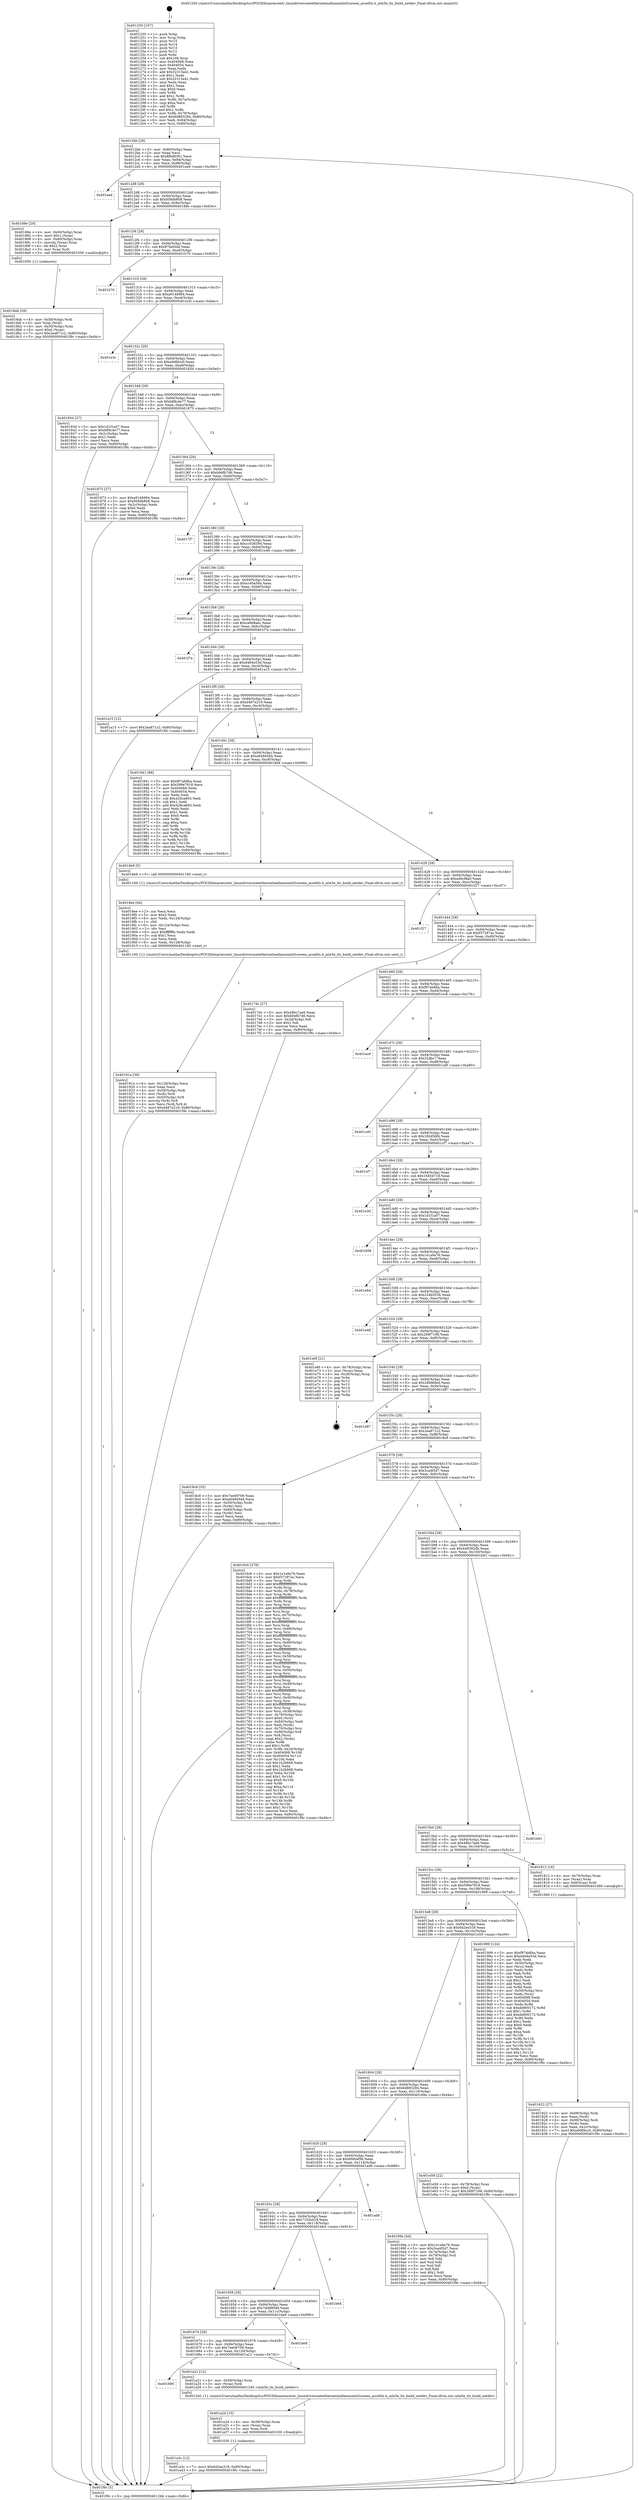 digraph "0x401250" {
  label = "0x401250 (/mnt/c/Users/mathe/Desktop/tcc/POCII/binaries/extr_linuxdriversnetethernetmellanoxmlx5coreen_acceltls.h_mlx5e_tls_build_netdev_Final-ollvm.out::main(0))"
  labelloc = "t"
  node[shape=record]

  Entry [label="",width=0.3,height=0.3,shape=circle,fillcolor=black,style=filled]
  "0x4012bb" [label="{
     0x4012bb [29]\l
     | [instrs]\l
     &nbsp;&nbsp;0x4012bb \<+3\>: mov -0x80(%rbp),%eax\l
     &nbsp;&nbsp;0x4012be \<+2\>: mov %eax,%ecx\l
     &nbsp;&nbsp;0x4012c0 \<+6\>: sub $0x8fbd8361,%ecx\l
     &nbsp;&nbsp;0x4012c6 \<+6\>: mov %eax,-0x94(%rbp)\l
     &nbsp;&nbsp;0x4012cc \<+6\>: mov %ecx,-0x98(%rbp)\l
     &nbsp;&nbsp;0x4012d2 \<+6\>: je 0000000000401eed \<main+0xc9d\>\l
  }"]
  "0x401eed" [label="{
     0x401eed\l
  }", style=dashed]
  "0x4012d8" [label="{
     0x4012d8 [28]\l
     | [instrs]\l
     &nbsp;&nbsp;0x4012d8 \<+5\>: jmp 00000000004012dd \<main+0x8d\>\l
     &nbsp;&nbsp;0x4012dd \<+6\>: mov -0x94(%rbp),%eax\l
     &nbsp;&nbsp;0x4012e3 \<+5\>: sub $0x958db808,%eax\l
     &nbsp;&nbsp;0x4012e8 \<+6\>: mov %eax,-0x9c(%rbp)\l
     &nbsp;&nbsp;0x4012ee \<+6\>: je 000000000040188e \<main+0x63e\>\l
  }"]
  Exit [label="",width=0.3,height=0.3,shape=circle,fillcolor=black,style=filled,peripheries=2]
  "0x40188e" [label="{
     0x40188e [29]\l
     | [instrs]\l
     &nbsp;&nbsp;0x40188e \<+4\>: mov -0x60(%rbp),%rax\l
     &nbsp;&nbsp;0x401892 \<+6\>: movl $0x1,(%rax)\l
     &nbsp;&nbsp;0x401898 \<+4\>: mov -0x60(%rbp),%rax\l
     &nbsp;&nbsp;0x40189c \<+3\>: movslq (%rax),%rax\l
     &nbsp;&nbsp;0x40189f \<+4\>: shl $0x2,%rax\l
     &nbsp;&nbsp;0x4018a3 \<+3\>: mov %rax,%rdi\l
     &nbsp;&nbsp;0x4018a6 \<+5\>: call 0000000000401050 \<malloc@plt\>\l
     | [calls]\l
     &nbsp;&nbsp;0x401050 \{1\} (unknown)\l
  }"]
  "0x4012f4" [label="{
     0x4012f4 [28]\l
     | [instrs]\l
     &nbsp;&nbsp;0x4012f4 \<+5\>: jmp 00000000004012f9 \<main+0xa9\>\l
     &nbsp;&nbsp;0x4012f9 \<+6\>: mov -0x94(%rbp),%eax\l
     &nbsp;&nbsp;0x4012ff \<+5\>: sub $0x97fa93dd,%eax\l
     &nbsp;&nbsp;0x401304 \<+6\>: mov %eax,-0xa0(%rbp)\l
     &nbsp;&nbsp;0x40130a \<+6\>: je 0000000000401b70 \<main+0x920\>\l
  }"]
  "0x401a3c" [label="{
     0x401a3c [12]\l
     | [instrs]\l
     &nbsp;&nbsp;0x401a3c \<+7\>: movl $0x6d2ee318,-0x80(%rbp)\l
     &nbsp;&nbsp;0x401a43 \<+5\>: jmp 0000000000401f9c \<main+0xd4c\>\l
  }"]
  "0x401b70" [label="{
     0x401b70\l
  }", style=dashed]
  "0x401310" [label="{
     0x401310 [28]\l
     | [instrs]\l
     &nbsp;&nbsp;0x401310 \<+5\>: jmp 0000000000401315 \<main+0xc5\>\l
     &nbsp;&nbsp;0x401315 \<+6\>: mov -0x94(%rbp),%eax\l
     &nbsp;&nbsp;0x40131b \<+5\>: sub $0xa9146984,%eax\l
     &nbsp;&nbsp;0x401320 \<+6\>: mov %eax,-0xa4(%rbp)\l
     &nbsp;&nbsp;0x401326 \<+6\>: je 0000000000401e3c \<main+0xbec\>\l
  }"]
  "0x401a2d" [label="{
     0x401a2d [15]\l
     | [instrs]\l
     &nbsp;&nbsp;0x401a2d \<+4\>: mov -0x58(%rbp),%rax\l
     &nbsp;&nbsp;0x401a31 \<+3\>: mov (%rax),%rax\l
     &nbsp;&nbsp;0x401a34 \<+3\>: mov %rax,%rdi\l
     &nbsp;&nbsp;0x401a37 \<+5\>: call 0000000000401030 \<free@plt\>\l
     | [calls]\l
     &nbsp;&nbsp;0x401030 \{1\} (unknown)\l
  }"]
  "0x401e3c" [label="{
     0x401e3c\l
  }", style=dashed]
  "0x40132c" [label="{
     0x40132c [28]\l
     | [instrs]\l
     &nbsp;&nbsp;0x40132c \<+5\>: jmp 0000000000401331 \<main+0xe1\>\l
     &nbsp;&nbsp;0x401331 \<+6\>: mov -0x94(%rbp),%eax\l
     &nbsp;&nbsp;0x401337 \<+5\>: sub $0xa9dfdcc0,%eax\l
     &nbsp;&nbsp;0x40133c \<+6\>: mov %eax,-0xa8(%rbp)\l
     &nbsp;&nbsp;0x401342 \<+6\>: je 000000000040183d \<main+0x5ed\>\l
  }"]
  "0x401690" [label="{
     0x401690\l
  }", style=dashed]
  "0x40183d" [label="{
     0x40183d [27]\l
     | [instrs]\l
     &nbsp;&nbsp;0x40183d \<+5\>: mov $0x1d1f1a07,%eax\l
     &nbsp;&nbsp;0x401842 \<+5\>: mov $0xb88c4e77,%ecx\l
     &nbsp;&nbsp;0x401847 \<+3\>: mov -0x2c(%rbp),%edx\l
     &nbsp;&nbsp;0x40184a \<+3\>: cmp $0x1,%edx\l
     &nbsp;&nbsp;0x40184d \<+3\>: cmovl %ecx,%eax\l
     &nbsp;&nbsp;0x401850 \<+3\>: mov %eax,-0x80(%rbp)\l
     &nbsp;&nbsp;0x401853 \<+5\>: jmp 0000000000401f9c \<main+0xd4c\>\l
  }"]
  "0x401348" [label="{
     0x401348 [28]\l
     | [instrs]\l
     &nbsp;&nbsp;0x401348 \<+5\>: jmp 000000000040134d \<main+0xfd\>\l
     &nbsp;&nbsp;0x40134d \<+6\>: mov -0x94(%rbp),%eax\l
     &nbsp;&nbsp;0x401353 \<+5\>: sub $0xb88c4e77,%eax\l
     &nbsp;&nbsp;0x401358 \<+6\>: mov %eax,-0xac(%rbp)\l
     &nbsp;&nbsp;0x40135e \<+6\>: je 0000000000401873 \<main+0x623\>\l
  }"]
  "0x401a21" [label="{
     0x401a21 [12]\l
     | [instrs]\l
     &nbsp;&nbsp;0x401a21 \<+4\>: mov -0x58(%rbp),%rax\l
     &nbsp;&nbsp;0x401a25 \<+3\>: mov (%rax),%rdi\l
     &nbsp;&nbsp;0x401a28 \<+5\>: call 0000000000401240 \<mlx5e_tls_build_netdev\>\l
     | [calls]\l
     &nbsp;&nbsp;0x401240 \{1\} (/mnt/c/Users/mathe/Desktop/tcc/POCII/binaries/extr_linuxdriversnetethernetmellanoxmlx5coreen_acceltls.h_mlx5e_tls_build_netdev_Final-ollvm.out::mlx5e_tls_build_netdev)\l
  }"]
  "0x401873" [label="{
     0x401873 [27]\l
     | [instrs]\l
     &nbsp;&nbsp;0x401873 \<+5\>: mov $0xa9146984,%eax\l
     &nbsp;&nbsp;0x401878 \<+5\>: mov $0x958db808,%ecx\l
     &nbsp;&nbsp;0x40187d \<+3\>: mov -0x2c(%rbp),%edx\l
     &nbsp;&nbsp;0x401880 \<+3\>: cmp $0x0,%edx\l
     &nbsp;&nbsp;0x401883 \<+3\>: cmove %ecx,%eax\l
     &nbsp;&nbsp;0x401886 \<+3\>: mov %eax,-0x80(%rbp)\l
     &nbsp;&nbsp;0x401889 \<+5\>: jmp 0000000000401f9c \<main+0xd4c\>\l
  }"]
  "0x401364" [label="{
     0x401364 [28]\l
     | [instrs]\l
     &nbsp;&nbsp;0x401364 \<+5\>: jmp 0000000000401369 \<main+0x119\>\l
     &nbsp;&nbsp;0x401369 \<+6\>: mov -0x94(%rbp),%eax\l
     &nbsp;&nbsp;0x40136f \<+5\>: sub $0xb94fb7d6,%eax\l
     &nbsp;&nbsp;0x401374 \<+6\>: mov %eax,-0xb0(%rbp)\l
     &nbsp;&nbsp;0x40137a \<+6\>: je 00000000004017f7 \<main+0x5a7\>\l
  }"]
  "0x401674" [label="{
     0x401674 [28]\l
     | [instrs]\l
     &nbsp;&nbsp;0x401674 \<+5\>: jmp 0000000000401679 \<main+0x429\>\l
     &nbsp;&nbsp;0x401679 \<+6\>: mov -0x94(%rbp),%eax\l
     &nbsp;&nbsp;0x40167f \<+5\>: sub $0x7ee08709,%eax\l
     &nbsp;&nbsp;0x401684 \<+6\>: mov %eax,-0x120(%rbp)\l
     &nbsp;&nbsp;0x40168a \<+6\>: je 0000000000401a21 \<main+0x7d1\>\l
  }"]
  "0x4017f7" [label="{
     0x4017f7\l
  }", style=dashed]
  "0x401380" [label="{
     0x401380 [28]\l
     | [instrs]\l
     &nbsp;&nbsp;0x401380 \<+5\>: jmp 0000000000401385 \<main+0x135\>\l
     &nbsp;&nbsp;0x401385 \<+6\>: mov -0x94(%rbp),%eax\l
     &nbsp;&nbsp;0x40138b \<+5\>: sub $0xcc038394,%eax\l
     &nbsp;&nbsp;0x401390 \<+6\>: mov %eax,-0xb4(%rbp)\l
     &nbsp;&nbsp;0x401396 \<+6\>: je 0000000000401e48 \<main+0xbf8\>\l
  }"]
  "0x401be9" [label="{
     0x401be9\l
  }", style=dashed]
  "0x401e48" [label="{
     0x401e48\l
  }", style=dashed]
  "0x40139c" [label="{
     0x40139c [28]\l
     | [instrs]\l
     &nbsp;&nbsp;0x40139c \<+5\>: jmp 00000000004013a1 \<main+0x151\>\l
     &nbsp;&nbsp;0x4013a1 \<+6\>: mov -0x94(%rbp),%eax\l
     &nbsp;&nbsp;0x4013a7 \<+5\>: sub $0xcc40a56a,%eax\l
     &nbsp;&nbsp;0x4013ac \<+6\>: mov %eax,-0xb8(%rbp)\l
     &nbsp;&nbsp;0x4013b2 \<+6\>: je 0000000000401cc4 \<main+0xa74\>\l
  }"]
  "0x401658" [label="{
     0x401658 [28]\l
     | [instrs]\l
     &nbsp;&nbsp;0x401658 \<+5\>: jmp 000000000040165d \<main+0x40d\>\l
     &nbsp;&nbsp;0x40165d \<+6\>: mov -0x94(%rbp),%eax\l
     &nbsp;&nbsp;0x401663 \<+5\>: sub $0x7dd98946,%eax\l
     &nbsp;&nbsp;0x401668 \<+6\>: mov %eax,-0x11c(%rbp)\l
     &nbsp;&nbsp;0x40166e \<+6\>: je 0000000000401be9 \<main+0x999\>\l
  }"]
  "0x401cc4" [label="{
     0x401cc4\l
  }", style=dashed]
  "0x4013b8" [label="{
     0x4013b8 [28]\l
     | [instrs]\l
     &nbsp;&nbsp;0x4013b8 \<+5\>: jmp 00000000004013bd \<main+0x16d\>\l
     &nbsp;&nbsp;0x4013bd \<+6\>: mov -0x94(%rbp),%eax\l
     &nbsp;&nbsp;0x4013c3 \<+5\>: sub $0xce668aec,%eax\l
     &nbsp;&nbsp;0x4013c8 \<+6\>: mov %eax,-0xbc(%rbp)\l
     &nbsp;&nbsp;0x4013ce \<+6\>: je 0000000000401f7a \<main+0xd2a\>\l
  }"]
  "0x401b64" [label="{
     0x401b64\l
  }", style=dashed]
  "0x401f7a" [label="{
     0x401f7a\l
  }", style=dashed]
  "0x4013d4" [label="{
     0x4013d4 [28]\l
     | [instrs]\l
     &nbsp;&nbsp;0x4013d4 \<+5\>: jmp 00000000004013d9 \<main+0x189\>\l
     &nbsp;&nbsp;0x4013d9 \<+6\>: mov -0x94(%rbp),%eax\l
     &nbsp;&nbsp;0x4013df \<+5\>: sub $0xd464e53d,%eax\l
     &nbsp;&nbsp;0x4013e4 \<+6\>: mov %eax,-0xc0(%rbp)\l
     &nbsp;&nbsp;0x4013ea \<+6\>: je 0000000000401a15 \<main+0x7c5\>\l
  }"]
  "0x40163c" [label="{
     0x40163c [28]\l
     | [instrs]\l
     &nbsp;&nbsp;0x40163c \<+5\>: jmp 0000000000401641 \<main+0x3f1\>\l
     &nbsp;&nbsp;0x401641 \<+6\>: mov -0x94(%rbp),%eax\l
     &nbsp;&nbsp;0x401647 \<+5\>: sub $0x7155cd18,%eax\l
     &nbsp;&nbsp;0x40164c \<+6\>: mov %eax,-0x118(%rbp)\l
     &nbsp;&nbsp;0x401652 \<+6\>: je 0000000000401b64 \<main+0x914\>\l
  }"]
  "0x401a15" [label="{
     0x401a15 [12]\l
     | [instrs]\l
     &nbsp;&nbsp;0x401a15 \<+7\>: movl $0x2ea871c2,-0x80(%rbp)\l
     &nbsp;&nbsp;0x401a1c \<+5\>: jmp 0000000000401f9c \<main+0xd4c\>\l
  }"]
  "0x4013f0" [label="{
     0x4013f0 [28]\l
     | [instrs]\l
     &nbsp;&nbsp;0x4013f0 \<+5\>: jmp 00000000004013f5 \<main+0x1a5\>\l
     &nbsp;&nbsp;0x4013f5 \<+6\>: mov -0x94(%rbp),%eax\l
     &nbsp;&nbsp;0x4013fb \<+5\>: sub $0xd487e219,%eax\l
     &nbsp;&nbsp;0x401400 \<+6\>: mov %eax,-0xc4(%rbp)\l
     &nbsp;&nbsp;0x401406 \<+6\>: je 0000000000401941 \<main+0x6f1\>\l
  }"]
  "0x401ad8" [label="{
     0x401ad8\l
  }", style=dashed]
  "0x401941" [label="{
     0x401941 [88]\l
     | [instrs]\l
     &nbsp;&nbsp;0x401941 \<+5\>: mov $0xf97ab8ba,%eax\l
     &nbsp;&nbsp;0x401946 \<+5\>: mov $0x599e7818,%ecx\l
     &nbsp;&nbsp;0x40194b \<+7\>: mov 0x404068,%edx\l
     &nbsp;&nbsp;0x401952 \<+7\>: mov 0x404054,%esi\l
     &nbsp;&nbsp;0x401959 \<+2\>: mov %edx,%edi\l
     &nbsp;&nbsp;0x40195b \<+6\>: sub $0x428ca693,%edi\l
     &nbsp;&nbsp;0x401961 \<+3\>: sub $0x1,%edi\l
     &nbsp;&nbsp;0x401964 \<+6\>: add $0x428ca693,%edi\l
     &nbsp;&nbsp;0x40196a \<+3\>: imul %edi,%edx\l
     &nbsp;&nbsp;0x40196d \<+3\>: and $0x1,%edx\l
     &nbsp;&nbsp;0x401970 \<+3\>: cmp $0x0,%edx\l
     &nbsp;&nbsp;0x401973 \<+4\>: sete %r8b\l
     &nbsp;&nbsp;0x401977 \<+3\>: cmp $0xa,%esi\l
     &nbsp;&nbsp;0x40197a \<+4\>: setl %r9b\l
     &nbsp;&nbsp;0x40197e \<+3\>: mov %r8b,%r10b\l
     &nbsp;&nbsp;0x401981 \<+3\>: and %r9b,%r10b\l
     &nbsp;&nbsp;0x401984 \<+3\>: xor %r9b,%r8b\l
     &nbsp;&nbsp;0x401987 \<+3\>: or %r8b,%r10b\l
     &nbsp;&nbsp;0x40198a \<+4\>: test $0x1,%r10b\l
     &nbsp;&nbsp;0x40198e \<+3\>: cmovne %ecx,%eax\l
     &nbsp;&nbsp;0x401991 \<+3\>: mov %eax,-0x80(%rbp)\l
     &nbsp;&nbsp;0x401994 \<+5\>: jmp 0000000000401f9c \<main+0xd4c\>\l
  }"]
  "0x40140c" [label="{
     0x40140c [28]\l
     | [instrs]\l
     &nbsp;&nbsp;0x40140c \<+5\>: jmp 0000000000401411 \<main+0x1c1\>\l
     &nbsp;&nbsp;0x401411 \<+6\>: mov -0x94(%rbp),%eax\l
     &nbsp;&nbsp;0x401417 \<+5\>: sub $0xe64945d4,%eax\l
     &nbsp;&nbsp;0x40141c \<+6\>: mov %eax,-0xc8(%rbp)\l
     &nbsp;&nbsp;0x401422 \<+6\>: je 00000000004018e9 \<main+0x699\>\l
  }"]
  "0x40191a" [label="{
     0x40191a [39]\l
     | [instrs]\l
     &nbsp;&nbsp;0x40191a \<+6\>: mov -0x128(%rbp),%ecx\l
     &nbsp;&nbsp;0x401920 \<+3\>: imul %eax,%ecx\l
     &nbsp;&nbsp;0x401923 \<+4\>: mov -0x58(%rbp),%rdi\l
     &nbsp;&nbsp;0x401927 \<+3\>: mov (%rdi),%rdi\l
     &nbsp;&nbsp;0x40192a \<+4\>: mov -0x50(%rbp),%r8\l
     &nbsp;&nbsp;0x40192e \<+3\>: movslq (%r8),%r8\l
     &nbsp;&nbsp;0x401931 \<+4\>: mov %ecx,(%rdi,%r8,4)\l
     &nbsp;&nbsp;0x401935 \<+7\>: movl $0xd487e219,-0x80(%rbp)\l
     &nbsp;&nbsp;0x40193c \<+5\>: jmp 0000000000401f9c \<main+0xd4c\>\l
  }"]
  "0x4018e9" [label="{
     0x4018e9 [5]\l
     | [instrs]\l
     &nbsp;&nbsp;0x4018e9 \<+5\>: call 0000000000401160 \<next_i\>\l
     | [calls]\l
     &nbsp;&nbsp;0x401160 \{1\} (/mnt/c/Users/mathe/Desktop/tcc/POCII/binaries/extr_linuxdriversnetethernetmellanoxmlx5coreen_acceltls.h_mlx5e_tls_build_netdev_Final-ollvm.out::next_i)\l
  }"]
  "0x401428" [label="{
     0x401428 [28]\l
     | [instrs]\l
     &nbsp;&nbsp;0x401428 \<+5\>: jmp 000000000040142d \<main+0x1dd\>\l
     &nbsp;&nbsp;0x40142d \<+6\>: mov -0x94(%rbp),%eax\l
     &nbsp;&nbsp;0x401433 \<+5\>: sub $0xed6cf8a0,%eax\l
     &nbsp;&nbsp;0x401438 \<+6\>: mov %eax,-0xcc(%rbp)\l
     &nbsp;&nbsp;0x40143e \<+6\>: je 0000000000401f27 \<main+0xcd7\>\l
  }"]
  "0x4018ee" [label="{
     0x4018ee [44]\l
     | [instrs]\l
     &nbsp;&nbsp;0x4018ee \<+2\>: xor %ecx,%ecx\l
     &nbsp;&nbsp;0x4018f0 \<+5\>: mov $0x2,%edx\l
     &nbsp;&nbsp;0x4018f5 \<+6\>: mov %edx,-0x124(%rbp)\l
     &nbsp;&nbsp;0x4018fb \<+1\>: cltd\l
     &nbsp;&nbsp;0x4018fc \<+6\>: mov -0x124(%rbp),%esi\l
     &nbsp;&nbsp;0x401902 \<+2\>: idiv %esi\l
     &nbsp;&nbsp;0x401904 \<+6\>: imul $0xfffffffe,%edx,%edx\l
     &nbsp;&nbsp;0x40190a \<+3\>: sub $0x1,%ecx\l
     &nbsp;&nbsp;0x40190d \<+2\>: sub %ecx,%edx\l
     &nbsp;&nbsp;0x40190f \<+6\>: mov %edx,-0x128(%rbp)\l
     &nbsp;&nbsp;0x401915 \<+5\>: call 0000000000401160 \<next_i\>\l
     | [calls]\l
     &nbsp;&nbsp;0x401160 \{1\} (/mnt/c/Users/mathe/Desktop/tcc/POCII/binaries/extr_linuxdriversnetethernetmellanoxmlx5coreen_acceltls.h_mlx5e_tls_build_netdev_Final-ollvm.out::next_i)\l
  }"]
  "0x401f27" [label="{
     0x401f27\l
  }", style=dashed]
  "0x401444" [label="{
     0x401444 [28]\l
     | [instrs]\l
     &nbsp;&nbsp;0x401444 \<+5\>: jmp 0000000000401449 \<main+0x1f9\>\l
     &nbsp;&nbsp;0x401449 \<+6\>: mov -0x94(%rbp),%eax\l
     &nbsp;&nbsp;0x40144f \<+5\>: sub $0xf37287ac,%eax\l
     &nbsp;&nbsp;0x401454 \<+6\>: mov %eax,-0xd0(%rbp)\l
     &nbsp;&nbsp;0x40145a \<+6\>: je 00000000004017dc \<main+0x58c\>\l
  }"]
  "0x4018ab" [label="{
     0x4018ab [29]\l
     | [instrs]\l
     &nbsp;&nbsp;0x4018ab \<+4\>: mov -0x58(%rbp),%rdi\l
     &nbsp;&nbsp;0x4018af \<+3\>: mov %rax,(%rdi)\l
     &nbsp;&nbsp;0x4018b2 \<+4\>: mov -0x50(%rbp),%rax\l
     &nbsp;&nbsp;0x4018b6 \<+6\>: movl $0x0,(%rax)\l
     &nbsp;&nbsp;0x4018bc \<+7\>: movl $0x2ea871c2,-0x80(%rbp)\l
     &nbsp;&nbsp;0x4018c3 \<+5\>: jmp 0000000000401f9c \<main+0xd4c\>\l
  }"]
  "0x4017dc" [label="{
     0x4017dc [27]\l
     | [instrs]\l
     &nbsp;&nbsp;0x4017dc \<+5\>: mov $0x48bc7ae6,%eax\l
     &nbsp;&nbsp;0x4017e1 \<+5\>: mov $0xb94fb7d6,%ecx\l
     &nbsp;&nbsp;0x4017e6 \<+3\>: mov -0x2d(%rbp),%dl\l
     &nbsp;&nbsp;0x4017e9 \<+3\>: test $0x1,%dl\l
     &nbsp;&nbsp;0x4017ec \<+3\>: cmovne %ecx,%eax\l
     &nbsp;&nbsp;0x4017ef \<+3\>: mov %eax,-0x80(%rbp)\l
     &nbsp;&nbsp;0x4017f2 \<+5\>: jmp 0000000000401f9c \<main+0xd4c\>\l
  }"]
  "0x401460" [label="{
     0x401460 [28]\l
     | [instrs]\l
     &nbsp;&nbsp;0x401460 \<+5\>: jmp 0000000000401465 \<main+0x215\>\l
     &nbsp;&nbsp;0x401465 \<+6\>: mov -0x94(%rbp),%eax\l
     &nbsp;&nbsp;0x40146b \<+5\>: sub $0xf97ab8ba,%eax\l
     &nbsp;&nbsp;0x401470 \<+6\>: mov %eax,-0xd4(%rbp)\l
     &nbsp;&nbsp;0x401476 \<+6\>: je 0000000000401ec6 \<main+0xc76\>\l
  }"]
  "0x401822" [label="{
     0x401822 [27]\l
     | [instrs]\l
     &nbsp;&nbsp;0x401822 \<+4\>: mov -0x68(%rbp),%rdi\l
     &nbsp;&nbsp;0x401826 \<+2\>: mov %eax,(%rdi)\l
     &nbsp;&nbsp;0x401828 \<+4\>: mov -0x68(%rbp),%rdi\l
     &nbsp;&nbsp;0x40182c \<+2\>: mov (%rdi),%eax\l
     &nbsp;&nbsp;0x40182e \<+3\>: mov %eax,-0x2c(%rbp)\l
     &nbsp;&nbsp;0x401831 \<+7\>: movl $0xa9dfdcc0,-0x80(%rbp)\l
     &nbsp;&nbsp;0x401838 \<+5\>: jmp 0000000000401f9c \<main+0xd4c\>\l
  }"]
  "0x401ec6" [label="{
     0x401ec6\l
  }", style=dashed]
  "0x40147c" [label="{
     0x40147c [28]\l
     | [instrs]\l
     &nbsp;&nbsp;0x40147c \<+5\>: jmp 0000000000401481 \<main+0x231\>\l
     &nbsp;&nbsp;0x401481 \<+6\>: mov -0x94(%rbp),%eax\l
     &nbsp;&nbsp;0x401487 \<+5\>: sub $0x32dbc7,%eax\l
     &nbsp;&nbsp;0x40148c \<+6\>: mov %eax,-0xd8(%rbp)\l
     &nbsp;&nbsp;0x401492 \<+6\>: je 0000000000401cd0 \<main+0xa80\>\l
  }"]
  "0x401250" [label="{
     0x401250 [107]\l
     | [instrs]\l
     &nbsp;&nbsp;0x401250 \<+1\>: push %rbp\l
     &nbsp;&nbsp;0x401251 \<+3\>: mov %rsp,%rbp\l
     &nbsp;&nbsp;0x401254 \<+2\>: push %r15\l
     &nbsp;&nbsp;0x401256 \<+2\>: push %r14\l
     &nbsp;&nbsp;0x401258 \<+2\>: push %r13\l
     &nbsp;&nbsp;0x40125a \<+2\>: push %r12\l
     &nbsp;&nbsp;0x40125c \<+1\>: push %rbx\l
     &nbsp;&nbsp;0x40125d \<+7\>: sub $0x108,%rsp\l
     &nbsp;&nbsp;0x401264 \<+7\>: mov 0x404068,%eax\l
     &nbsp;&nbsp;0x40126b \<+7\>: mov 0x404054,%ecx\l
     &nbsp;&nbsp;0x401272 \<+2\>: mov %eax,%edx\l
     &nbsp;&nbsp;0x401274 \<+6\>: add $0x32315a41,%edx\l
     &nbsp;&nbsp;0x40127a \<+3\>: sub $0x1,%edx\l
     &nbsp;&nbsp;0x40127d \<+6\>: sub $0x32315a41,%edx\l
     &nbsp;&nbsp;0x401283 \<+3\>: imul %edx,%eax\l
     &nbsp;&nbsp;0x401286 \<+3\>: and $0x1,%eax\l
     &nbsp;&nbsp;0x401289 \<+3\>: cmp $0x0,%eax\l
     &nbsp;&nbsp;0x40128c \<+4\>: sete %r8b\l
     &nbsp;&nbsp;0x401290 \<+4\>: and $0x1,%r8b\l
     &nbsp;&nbsp;0x401294 \<+4\>: mov %r8b,-0x7a(%rbp)\l
     &nbsp;&nbsp;0x401298 \<+3\>: cmp $0xa,%ecx\l
     &nbsp;&nbsp;0x40129b \<+4\>: setl %r8b\l
     &nbsp;&nbsp;0x40129f \<+4\>: and $0x1,%r8b\l
     &nbsp;&nbsp;0x4012a3 \<+4\>: mov %r8b,-0x79(%rbp)\l
     &nbsp;&nbsp;0x4012a7 \<+7\>: movl $0x6d883294,-0x80(%rbp)\l
     &nbsp;&nbsp;0x4012ae \<+6\>: mov %edi,-0x84(%rbp)\l
     &nbsp;&nbsp;0x4012b4 \<+7\>: mov %rsi,-0x90(%rbp)\l
  }"]
  "0x401cd0" [label="{
     0x401cd0\l
  }", style=dashed]
  "0x401498" [label="{
     0x401498 [28]\l
     | [instrs]\l
     &nbsp;&nbsp;0x401498 \<+5\>: jmp 000000000040149d \<main+0x24d\>\l
     &nbsp;&nbsp;0x40149d \<+6\>: mov -0x94(%rbp),%eax\l
     &nbsp;&nbsp;0x4014a3 \<+5\>: sub $0x182d56f4,%eax\l
     &nbsp;&nbsp;0x4014a8 \<+6\>: mov %eax,-0xdc(%rbp)\l
     &nbsp;&nbsp;0x4014ae \<+6\>: je 0000000000401cf7 \<main+0xaa7\>\l
  }"]
  "0x401f9c" [label="{
     0x401f9c [5]\l
     | [instrs]\l
     &nbsp;&nbsp;0x401f9c \<+5\>: jmp 00000000004012bb \<main+0x6b\>\l
  }"]
  "0x401cf7" [label="{
     0x401cf7\l
  }", style=dashed]
  "0x4014b4" [label="{
     0x4014b4 [28]\l
     | [instrs]\l
     &nbsp;&nbsp;0x4014b4 \<+5\>: jmp 00000000004014b9 \<main+0x269\>\l
     &nbsp;&nbsp;0x4014b9 \<+6\>: mov -0x94(%rbp),%eax\l
     &nbsp;&nbsp;0x4014bf \<+5\>: sub $0x18454718,%eax\l
     &nbsp;&nbsp;0x4014c4 \<+6\>: mov %eax,-0xe0(%rbp)\l
     &nbsp;&nbsp;0x4014ca \<+6\>: je 0000000000401e30 \<main+0xbe0\>\l
  }"]
  "0x401620" [label="{
     0x401620 [28]\l
     | [instrs]\l
     &nbsp;&nbsp;0x401620 \<+5\>: jmp 0000000000401625 \<main+0x3d5\>\l
     &nbsp;&nbsp;0x401625 \<+6\>: mov -0x94(%rbp),%eax\l
     &nbsp;&nbsp;0x40162b \<+5\>: sub $0x6f464f56,%eax\l
     &nbsp;&nbsp;0x401630 \<+6\>: mov %eax,-0x114(%rbp)\l
     &nbsp;&nbsp;0x401636 \<+6\>: je 0000000000401ad8 \<main+0x888\>\l
  }"]
  "0x401e30" [label="{
     0x401e30\l
  }", style=dashed]
  "0x4014d0" [label="{
     0x4014d0 [28]\l
     | [instrs]\l
     &nbsp;&nbsp;0x4014d0 \<+5\>: jmp 00000000004014d5 \<main+0x285\>\l
     &nbsp;&nbsp;0x4014d5 \<+6\>: mov -0x94(%rbp),%eax\l
     &nbsp;&nbsp;0x4014db \<+5\>: sub $0x1d1f1a07,%eax\l
     &nbsp;&nbsp;0x4014e0 \<+6\>: mov %eax,-0xe4(%rbp)\l
     &nbsp;&nbsp;0x4014e6 \<+6\>: je 0000000000401858 \<main+0x608\>\l
  }"]
  "0x40169a" [label="{
     0x40169a [44]\l
     | [instrs]\l
     &nbsp;&nbsp;0x40169a \<+5\>: mov $0x1e1a9a76,%eax\l
     &nbsp;&nbsp;0x40169f \<+5\>: mov $0x3ca4f3d7,%ecx\l
     &nbsp;&nbsp;0x4016a4 \<+3\>: mov -0x7a(%rbp),%dl\l
     &nbsp;&nbsp;0x4016a7 \<+4\>: mov -0x79(%rbp),%sil\l
     &nbsp;&nbsp;0x4016ab \<+3\>: mov %dl,%dil\l
     &nbsp;&nbsp;0x4016ae \<+3\>: and %sil,%dil\l
     &nbsp;&nbsp;0x4016b1 \<+3\>: xor %sil,%dl\l
     &nbsp;&nbsp;0x4016b4 \<+3\>: or %dl,%dil\l
     &nbsp;&nbsp;0x4016b7 \<+4\>: test $0x1,%dil\l
     &nbsp;&nbsp;0x4016bb \<+3\>: cmovne %ecx,%eax\l
     &nbsp;&nbsp;0x4016be \<+3\>: mov %eax,-0x80(%rbp)\l
     &nbsp;&nbsp;0x4016c1 \<+5\>: jmp 0000000000401f9c \<main+0xd4c\>\l
  }"]
  "0x401858" [label="{
     0x401858\l
  }", style=dashed]
  "0x4014ec" [label="{
     0x4014ec [28]\l
     | [instrs]\l
     &nbsp;&nbsp;0x4014ec \<+5\>: jmp 00000000004014f1 \<main+0x2a1\>\l
     &nbsp;&nbsp;0x4014f1 \<+6\>: mov -0x94(%rbp),%eax\l
     &nbsp;&nbsp;0x4014f7 \<+5\>: sub $0x1e1a9a76,%eax\l
     &nbsp;&nbsp;0x4014fc \<+6\>: mov %eax,-0xe8(%rbp)\l
     &nbsp;&nbsp;0x401502 \<+6\>: je 0000000000401e84 \<main+0xc34\>\l
  }"]
  "0x401604" [label="{
     0x401604 [28]\l
     | [instrs]\l
     &nbsp;&nbsp;0x401604 \<+5\>: jmp 0000000000401609 \<main+0x3b9\>\l
     &nbsp;&nbsp;0x401609 \<+6\>: mov -0x94(%rbp),%eax\l
     &nbsp;&nbsp;0x40160f \<+5\>: sub $0x6d883294,%eax\l
     &nbsp;&nbsp;0x401614 \<+6\>: mov %eax,-0x110(%rbp)\l
     &nbsp;&nbsp;0x40161a \<+6\>: je 000000000040169a \<main+0x44a\>\l
  }"]
  "0x401e84" [label="{
     0x401e84\l
  }", style=dashed]
  "0x401508" [label="{
     0x401508 [28]\l
     | [instrs]\l
     &nbsp;&nbsp;0x401508 \<+5\>: jmp 000000000040150d \<main+0x2bd\>\l
     &nbsp;&nbsp;0x40150d \<+6\>: mov -0x94(%rbp),%eax\l
     &nbsp;&nbsp;0x401513 \<+5\>: sub $0x224b553b,%eax\l
     &nbsp;&nbsp;0x401518 \<+6\>: mov %eax,-0xec(%rbp)\l
     &nbsp;&nbsp;0x40151e \<+6\>: je 0000000000401a48 \<main+0x7f8\>\l
  }"]
  "0x401e59" [label="{
     0x401e59 [22]\l
     | [instrs]\l
     &nbsp;&nbsp;0x401e59 \<+4\>: mov -0x78(%rbp),%rax\l
     &nbsp;&nbsp;0x401e5d \<+6\>: movl $0x0,(%rax)\l
     &nbsp;&nbsp;0x401e63 \<+7\>: movl $0x269f7168,-0x80(%rbp)\l
     &nbsp;&nbsp;0x401e6a \<+5\>: jmp 0000000000401f9c \<main+0xd4c\>\l
  }"]
  "0x401a48" [label="{
     0x401a48\l
  }", style=dashed]
  "0x401524" [label="{
     0x401524 [28]\l
     | [instrs]\l
     &nbsp;&nbsp;0x401524 \<+5\>: jmp 0000000000401529 \<main+0x2d9\>\l
     &nbsp;&nbsp;0x401529 \<+6\>: mov -0x94(%rbp),%eax\l
     &nbsp;&nbsp;0x40152f \<+5\>: sub $0x269f7168,%eax\l
     &nbsp;&nbsp;0x401534 \<+6\>: mov %eax,-0xf0(%rbp)\l
     &nbsp;&nbsp;0x40153a \<+6\>: je 0000000000401e6f \<main+0xc1f\>\l
  }"]
  "0x4015e8" [label="{
     0x4015e8 [28]\l
     | [instrs]\l
     &nbsp;&nbsp;0x4015e8 \<+5\>: jmp 00000000004015ed \<main+0x39d\>\l
     &nbsp;&nbsp;0x4015ed \<+6\>: mov -0x94(%rbp),%eax\l
     &nbsp;&nbsp;0x4015f3 \<+5\>: sub $0x6d2ee318,%eax\l
     &nbsp;&nbsp;0x4015f8 \<+6\>: mov %eax,-0x10c(%rbp)\l
     &nbsp;&nbsp;0x4015fe \<+6\>: je 0000000000401e59 \<main+0xc09\>\l
  }"]
  "0x401e6f" [label="{
     0x401e6f [21]\l
     | [instrs]\l
     &nbsp;&nbsp;0x401e6f \<+4\>: mov -0x78(%rbp),%rax\l
     &nbsp;&nbsp;0x401e73 \<+2\>: mov (%rax),%eax\l
     &nbsp;&nbsp;0x401e75 \<+4\>: lea -0x28(%rbp),%rsp\l
     &nbsp;&nbsp;0x401e79 \<+1\>: pop %rbx\l
     &nbsp;&nbsp;0x401e7a \<+2\>: pop %r12\l
     &nbsp;&nbsp;0x401e7c \<+2\>: pop %r13\l
     &nbsp;&nbsp;0x401e7e \<+2\>: pop %r14\l
     &nbsp;&nbsp;0x401e80 \<+2\>: pop %r15\l
     &nbsp;&nbsp;0x401e82 \<+1\>: pop %rbp\l
     &nbsp;&nbsp;0x401e83 \<+1\>: ret\l
  }"]
  "0x401540" [label="{
     0x401540 [28]\l
     | [instrs]\l
     &nbsp;&nbsp;0x401540 \<+5\>: jmp 0000000000401545 \<main+0x2f5\>\l
     &nbsp;&nbsp;0x401545 \<+6\>: mov -0x94(%rbp),%eax\l
     &nbsp;&nbsp;0x40154b \<+5\>: sub $0x28b8fded,%eax\l
     &nbsp;&nbsp;0x401550 \<+6\>: mov %eax,-0xf4(%rbp)\l
     &nbsp;&nbsp;0x401556 \<+6\>: je 0000000000401d87 \<main+0xb37\>\l
  }"]
  "0x401999" [label="{
     0x401999 [124]\l
     | [instrs]\l
     &nbsp;&nbsp;0x401999 \<+5\>: mov $0xf97ab8ba,%eax\l
     &nbsp;&nbsp;0x40199e \<+5\>: mov $0xd464e53d,%ecx\l
     &nbsp;&nbsp;0x4019a3 \<+2\>: xor %edx,%edx\l
     &nbsp;&nbsp;0x4019a5 \<+4\>: mov -0x50(%rbp),%rsi\l
     &nbsp;&nbsp;0x4019a9 \<+2\>: mov (%rsi),%edi\l
     &nbsp;&nbsp;0x4019ab \<+3\>: mov %edx,%r8d\l
     &nbsp;&nbsp;0x4019ae \<+3\>: sub %edi,%r8d\l
     &nbsp;&nbsp;0x4019b1 \<+2\>: mov %edx,%edi\l
     &nbsp;&nbsp;0x4019b3 \<+3\>: sub $0x1,%edi\l
     &nbsp;&nbsp;0x4019b6 \<+3\>: add %edi,%r8d\l
     &nbsp;&nbsp;0x4019b9 \<+3\>: sub %r8d,%edx\l
     &nbsp;&nbsp;0x4019bc \<+4\>: mov -0x50(%rbp),%rsi\l
     &nbsp;&nbsp;0x4019c0 \<+2\>: mov %edx,(%rsi)\l
     &nbsp;&nbsp;0x4019c2 \<+7\>: mov 0x404068,%edx\l
     &nbsp;&nbsp;0x4019c9 \<+7\>: mov 0x404054,%edi\l
     &nbsp;&nbsp;0x4019d0 \<+3\>: mov %edx,%r8d\l
     &nbsp;&nbsp;0x4019d3 \<+7\>: sub $0xde800172,%r8d\l
     &nbsp;&nbsp;0x4019da \<+4\>: sub $0x1,%r8d\l
     &nbsp;&nbsp;0x4019de \<+7\>: add $0xde800172,%r8d\l
     &nbsp;&nbsp;0x4019e5 \<+4\>: imul %r8d,%edx\l
     &nbsp;&nbsp;0x4019e9 \<+3\>: and $0x1,%edx\l
     &nbsp;&nbsp;0x4019ec \<+3\>: cmp $0x0,%edx\l
     &nbsp;&nbsp;0x4019ef \<+4\>: sete %r9b\l
     &nbsp;&nbsp;0x4019f3 \<+3\>: cmp $0xa,%edi\l
     &nbsp;&nbsp;0x4019f6 \<+4\>: setl %r10b\l
     &nbsp;&nbsp;0x4019fa \<+3\>: mov %r9b,%r11b\l
     &nbsp;&nbsp;0x4019fd \<+3\>: and %r10b,%r11b\l
     &nbsp;&nbsp;0x401a00 \<+3\>: xor %r10b,%r9b\l
     &nbsp;&nbsp;0x401a03 \<+3\>: or %r9b,%r11b\l
     &nbsp;&nbsp;0x401a06 \<+4\>: test $0x1,%r11b\l
     &nbsp;&nbsp;0x401a0a \<+3\>: cmovne %ecx,%eax\l
     &nbsp;&nbsp;0x401a0d \<+3\>: mov %eax,-0x80(%rbp)\l
     &nbsp;&nbsp;0x401a10 \<+5\>: jmp 0000000000401f9c \<main+0xd4c\>\l
  }"]
  "0x401d87" [label="{
     0x401d87\l
  }", style=dashed]
  "0x40155c" [label="{
     0x40155c [28]\l
     | [instrs]\l
     &nbsp;&nbsp;0x40155c \<+5\>: jmp 0000000000401561 \<main+0x311\>\l
     &nbsp;&nbsp;0x401561 \<+6\>: mov -0x94(%rbp),%eax\l
     &nbsp;&nbsp;0x401567 \<+5\>: sub $0x2ea871c2,%eax\l
     &nbsp;&nbsp;0x40156c \<+6\>: mov %eax,-0xf8(%rbp)\l
     &nbsp;&nbsp;0x401572 \<+6\>: je 00000000004018c8 \<main+0x678\>\l
  }"]
  "0x4015cc" [label="{
     0x4015cc [28]\l
     | [instrs]\l
     &nbsp;&nbsp;0x4015cc \<+5\>: jmp 00000000004015d1 \<main+0x381\>\l
     &nbsp;&nbsp;0x4015d1 \<+6\>: mov -0x94(%rbp),%eax\l
     &nbsp;&nbsp;0x4015d7 \<+5\>: sub $0x599e7818,%eax\l
     &nbsp;&nbsp;0x4015dc \<+6\>: mov %eax,-0x108(%rbp)\l
     &nbsp;&nbsp;0x4015e2 \<+6\>: je 0000000000401999 \<main+0x749\>\l
  }"]
  "0x4018c8" [label="{
     0x4018c8 [33]\l
     | [instrs]\l
     &nbsp;&nbsp;0x4018c8 \<+5\>: mov $0x7ee08709,%eax\l
     &nbsp;&nbsp;0x4018cd \<+5\>: mov $0xe64945d4,%ecx\l
     &nbsp;&nbsp;0x4018d2 \<+4\>: mov -0x50(%rbp),%rdx\l
     &nbsp;&nbsp;0x4018d6 \<+2\>: mov (%rdx),%esi\l
     &nbsp;&nbsp;0x4018d8 \<+4\>: mov -0x60(%rbp),%rdx\l
     &nbsp;&nbsp;0x4018dc \<+2\>: cmp (%rdx),%esi\l
     &nbsp;&nbsp;0x4018de \<+3\>: cmovl %ecx,%eax\l
     &nbsp;&nbsp;0x4018e1 \<+3\>: mov %eax,-0x80(%rbp)\l
     &nbsp;&nbsp;0x4018e4 \<+5\>: jmp 0000000000401f9c \<main+0xd4c\>\l
  }"]
  "0x401578" [label="{
     0x401578 [28]\l
     | [instrs]\l
     &nbsp;&nbsp;0x401578 \<+5\>: jmp 000000000040157d \<main+0x32d\>\l
     &nbsp;&nbsp;0x40157d \<+6\>: mov -0x94(%rbp),%eax\l
     &nbsp;&nbsp;0x401583 \<+5\>: sub $0x3ca4f3d7,%eax\l
     &nbsp;&nbsp;0x401588 \<+6\>: mov %eax,-0xfc(%rbp)\l
     &nbsp;&nbsp;0x40158e \<+6\>: je 00000000004016c6 \<main+0x476\>\l
  }"]
  "0x401812" [label="{
     0x401812 [16]\l
     | [instrs]\l
     &nbsp;&nbsp;0x401812 \<+4\>: mov -0x70(%rbp),%rax\l
     &nbsp;&nbsp;0x401816 \<+3\>: mov (%rax),%rax\l
     &nbsp;&nbsp;0x401819 \<+4\>: mov 0x8(%rax),%rdi\l
     &nbsp;&nbsp;0x40181d \<+5\>: call 0000000000401060 \<atoi@plt\>\l
     | [calls]\l
     &nbsp;&nbsp;0x401060 \{1\} (unknown)\l
  }"]
  "0x4016c6" [label="{
     0x4016c6 [278]\l
     | [instrs]\l
     &nbsp;&nbsp;0x4016c6 \<+5\>: mov $0x1e1a9a76,%eax\l
     &nbsp;&nbsp;0x4016cb \<+5\>: mov $0xf37287ac,%ecx\l
     &nbsp;&nbsp;0x4016d0 \<+3\>: mov %rsp,%rdx\l
     &nbsp;&nbsp;0x4016d3 \<+4\>: add $0xfffffffffffffff0,%rdx\l
     &nbsp;&nbsp;0x4016d7 \<+3\>: mov %rdx,%rsp\l
     &nbsp;&nbsp;0x4016da \<+4\>: mov %rdx,-0x78(%rbp)\l
     &nbsp;&nbsp;0x4016de \<+3\>: mov %rsp,%rdx\l
     &nbsp;&nbsp;0x4016e1 \<+4\>: add $0xfffffffffffffff0,%rdx\l
     &nbsp;&nbsp;0x4016e5 \<+3\>: mov %rdx,%rsp\l
     &nbsp;&nbsp;0x4016e8 \<+3\>: mov %rsp,%rsi\l
     &nbsp;&nbsp;0x4016eb \<+4\>: add $0xfffffffffffffff0,%rsi\l
     &nbsp;&nbsp;0x4016ef \<+3\>: mov %rsi,%rsp\l
     &nbsp;&nbsp;0x4016f2 \<+4\>: mov %rsi,-0x70(%rbp)\l
     &nbsp;&nbsp;0x4016f6 \<+3\>: mov %rsp,%rsi\l
     &nbsp;&nbsp;0x4016f9 \<+4\>: add $0xfffffffffffffff0,%rsi\l
     &nbsp;&nbsp;0x4016fd \<+3\>: mov %rsi,%rsp\l
     &nbsp;&nbsp;0x401700 \<+4\>: mov %rsi,-0x68(%rbp)\l
     &nbsp;&nbsp;0x401704 \<+3\>: mov %rsp,%rsi\l
     &nbsp;&nbsp;0x401707 \<+4\>: add $0xfffffffffffffff0,%rsi\l
     &nbsp;&nbsp;0x40170b \<+3\>: mov %rsi,%rsp\l
     &nbsp;&nbsp;0x40170e \<+4\>: mov %rsi,-0x60(%rbp)\l
     &nbsp;&nbsp;0x401712 \<+3\>: mov %rsp,%rsi\l
     &nbsp;&nbsp;0x401715 \<+4\>: add $0xfffffffffffffff0,%rsi\l
     &nbsp;&nbsp;0x401719 \<+3\>: mov %rsi,%rsp\l
     &nbsp;&nbsp;0x40171c \<+4\>: mov %rsi,-0x58(%rbp)\l
     &nbsp;&nbsp;0x401720 \<+3\>: mov %rsp,%rsi\l
     &nbsp;&nbsp;0x401723 \<+4\>: add $0xfffffffffffffff0,%rsi\l
     &nbsp;&nbsp;0x401727 \<+3\>: mov %rsi,%rsp\l
     &nbsp;&nbsp;0x40172a \<+4\>: mov %rsi,-0x50(%rbp)\l
     &nbsp;&nbsp;0x40172e \<+3\>: mov %rsp,%rsi\l
     &nbsp;&nbsp;0x401731 \<+4\>: add $0xfffffffffffffff0,%rsi\l
     &nbsp;&nbsp;0x401735 \<+3\>: mov %rsi,%rsp\l
     &nbsp;&nbsp;0x401738 \<+4\>: mov %rsi,-0x48(%rbp)\l
     &nbsp;&nbsp;0x40173c \<+3\>: mov %rsp,%rsi\l
     &nbsp;&nbsp;0x40173f \<+4\>: add $0xfffffffffffffff0,%rsi\l
     &nbsp;&nbsp;0x401743 \<+3\>: mov %rsi,%rsp\l
     &nbsp;&nbsp;0x401746 \<+4\>: mov %rsi,-0x40(%rbp)\l
     &nbsp;&nbsp;0x40174a \<+3\>: mov %rsp,%rsi\l
     &nbsp;&nbsp;0x40174d \<+4\>: add $0xfffffffffffffff0,%rsi\l
     &nbsp;&nbsp;0x401751 \<+3\>: mov %rsi,%rsp\l
     &nbsp;&nbsp;0x401754 \<+4\>: mov %rsi,-0x38(%rbp)\l
     &nbsp;&nbsp;0x401758 \<+4\>: mov -0x78(%rbp),%rsi\l
     &nbsp;&nbsp;0x40175c \<+6\>: movl $0x0,(%rsi)\l
     &nbsp;&nbsp;0x401762 \<+6\>: mov -0x84(%rbp),%edi\l
     &nbsp;&nbsp;0x401768 \<+2\>: mov %edi,(%rdx)\l
     &nbsp;&nbsp;0x40176a \<+4\>: mov -0x70(%rbp),%rsi\l
     &nbsp;&nbsp;0x40176e \<+7\>: mov -0x90(%rbp),%r8\l
     &nbsp;&nbsp;0x401775 \<+3\>: mov %r8,(%rsi)\l
     &nbsp;&nbsp;0x401778 \<+3\>: cmpl $0x2,(%rdx)\l
     &nbsp;&nbsp;0x40177b \<+4\>: setne %r9b\l
     &nbsp;&nbsp;0x40177f \<+4\>: and $0x1,%r9b\l
     &nbsp;&nbsp;0x401783 \<+4\>: mov %r9b,-0x2d(%rbp)\l
     &nbsp;&nbsp;0x401787 \<+8\>: mov 0x404068,%r10d\l
     &nbsp;&nbsp;0x40178f \<+8\>: mov 0x404054,%r11d\l
     &nbsp;&nbsp;0x401797 \<+3\>: mov %r10d,%ebx\l
     &nbsp;&nbsp;0x40179a \<+6\>: sub $0x1b2b668,%ebx\l
     &nbsp;&nbsp;0x4017a0 \<+3\>: sub $0x1,%ebx\l
     &nbsp;&nbsp;0x4017a3 \<+6\>: add $0x1b2b668,%ebx\l
     &nbsp;&nbsp;0x4017a9 \<+4\>: imul %ebx,%r10d\l
     &nbsp;&nbsp;0x4017ad \<+4\>: and $0x1,%r10d\l
     &nbsp;&nbsp;0x4017b1 \<+4\>: cmp $0x0,%r10d\l
     &nbsp;&nbsp;0x4017b5 \<+4\>: sete %r9b\l
     &nbsp;&nbsp;0x4017b9 \<+4\>: cmp $0xa,%r11d\l
     &nbsp;&nbsp;0x4017bd \<+4\>: setl %r14b\l
     &nbsp;&nbsp;0x4017c1 \<+3\>: mov %r9b,%r15b\l
     &nbsp;&nbsp;0x4017c4 \<+3\>: and %r14b,%r15b\l
     &nbsp;&nbsp;0x4017c7 \<+3\>: xor %r14b,%r9b\l
     &nbsp;&nbsp;0x4017ca \<+3\>: or %r9b,%r15b\l
     &nbsp;&nbsp;0x4017cd \<+4\>: test $0x1,%r15b\l
     &nbsp;&nbsp;0x4017d1 \<+3\>: cmovne %ecx,%eax\l
     &nbsp;&nbsp;0x4017d4 \<+3\>: mov %eax,-0x80(%rbp)\l
     &nbsp;&nbsp;0x4017d7 \<+5\>: jmp 0000000000401f9c \<main+0xd4c\>\l
  }"]
  "0x401594" [label="{
     0x401594 [28]\l
     | [instrs]\l
     &nbsp;&nbsp;0x401594 \<+5\>: jmp 0000000000401599 \<main+0x349\>\l
     &nbsp;&nbsp;0x401599 \<+6\>: mov -0x94(%rbp),%eax\l
     &nbsp;&nbsp;0x40159f \<+5\>: sub $0x449392db,%eax\l
     &nbsp;&nbsp;0x4015a4 \<+6\>: mov %eax,-0x100(%rbp)\l
     &nbsp;&nbsp;0x4015aa \<+6\>: je 0000000000401b91 \<main+0x941\>\l
  }"]
  "0x4015b0" [label="{
     0x4015b0 [28]\l
     | [instrs]\l
     &nbsp;&nbsp;0x4015b0 \<+5\>: jmp 00000000004015b5 \<main+0x365\>\l
     &nbsp;&nbsp;0x4015b5 \<+6\>: mov -0x94(%rbp),%eax\l
     &nbsp;&nbsp;0x4015bb \<+5\>: sub $0x48bc7ae6,%eax\l
     &nbsp;&nbsp;0x4015c0 \<+6\>: mov %eax,-0x104(%rbp)\l
     &nbsp;&nbsp;0x4015c6 \<+6\>: je 0000000000401812 \<main+0x5c2\>\l
  }"]
  "0x401b91" [label="{
     0x401b91\l
  }", style=dashed]
  Entry -> "0x401250" [label=" 1"]
  "0x4012bb" -> "0x401eed" [label=" 0"]
  "0x4012bb" -> "0x4012d8" [label=" 16"]
  "0x401e6f" -> Exit [label=" 1"]
  "0x4012d8" -> "0x40188e" [label=" 1"]
  "0x4012d8" -> "0x4012f4" [label=" 15"]
  "0x401e59" -> "0x401f9c" [label=" 1"]
  "0x4012f4" -> "0x401b70" [label=" 0"]
  "0x4012f4" -> "0x401310" [label=" 15"]
  "0x401a3c" -> "0x401f9c" [label=" 1"]
  "0x401310" -> "0x401e3c" [label=" 0"]
  "0x401310" -> "0x40132c" [label=" 15"]
  "0x401a2d" -> "0x401a3c" [label=" 1"]
  "0x40132c" -> "0x40183d" [label=" 1"]
  "0x40132c" -> "0x401348" [label=" 14"]
  "0x401a21" -> "0x401a2d" [label=" 1"]
  "0x401348" -> "0x401873" [label=" 1"]
  "0x401348" -> "0x401364" [label=" 13"]
  "0x401674" -> "0x401690" [label=" 0"]
  "0x401364" -> "0x4017f7" [label=" 0"]
  "0x401364" -> "0x401380" [label=" 13"]
  "0x401674" -> "0x401a21" [label=" 1"]
  "0x401380" -> "0x401e48" [label=" 0"]
  "0x401380" -> "0x40139c" [label=" 13"]
  "0x401658" -> "0x401674" [label=" 1"]
  "0x40139c" -> "0x401cc4" [label=" 0"]
  "0x40139c" -> "0x4013b8" [label=" 13"]
  "0x401658" -> "0x401be9" [label=" 0"]
  "0x4013b8" -> "0x401f7a" [label=" 0"]
  "0x4013b8" -> "0x4013d4" [label=" 13"]
  "0x40163c" -> "0x401658" [label=" 1"]
  "0x4013d4" -> "0x401a15" [label=" 1"]
  "0x4013d4" -> "0x4013f0" [label=" 12"]
  "0x40163c" -> "0x401b64" [label=" 0"]
  "0x4013f0" -> "0x401941" [label=" 1"]
  "0x4013f0" -> "0x40140c" [label=" 11"]
  "0x401620" -> "0x40163c" [label=" 1"]
  "0x40140c" -> "0x4018e9" [label=" 1"]
  "0x40140c" -> "0x401428" [label=" 10"]
  "0x401620" -> "0x401ad8" [label=" 0"]
  "0x401428" -> "0x401f27" [label=" 0"]
  "0x401428" -> "0x401444" [label=" 10"]
  "0x401a15" -> "0x401f9c" [label=" 1"]
  "0x401444" -> "0x4017dc" [label=" 1"]
  "0x401444" -> "0x401460" [label=" 9"]
  "0x401999" -> "0x401f9c" [label=" 1"]
  "0x401460" -> "0x401ec6" [label=" 0"]
  "0x401460" -> "0x40147c" [label=" 9"]
  "0x401941" -> "0x401f9c" [label=" 1"]
  "0x40147c" -> "0x401cd0" [label=" 0"]
  "0x40147c" -> "0x401498" [label=" 9"]
  "0x4018ee" -> "0x40191a" [label=" 1"]
  "0x401498" -> "0x401cf7" [label=" 0"]
  "0x401498" -> "0x4014b4" [label=" 9"]
  "0x4018e9" -> "0x4018ee" [label=" 1"]
  "0x4014b4" -> "0x401e30" [label=" 0"]
  "0x4014b4" -> "0x4014d0" [label=" 9"]
  "0x4018c8" -> "0x401f9c" [label=" 2"]
  "0x4014d0" -> "0x401858" [label=" 0"]
  "0x4014d0" -> "0x4014ec" [label=" 9"]
  "0x4018ab" -> "0x401f9c" [label=" 1"]
  "0x4014ec" -> "0x401e84" [label=" 0"]
  "0x4014ec" -> "0x401508" [label=" 9"]
  "0x401873" -> "0x401f9c" [label=" 1"]
  "0x401508" -> "0x401a48" [label=" 0"]
  "0x401508" -> "0x401524" [label=" 9"]
  "0x40183d" -> "0x401f9c" [label=" 1"]
  "0x401524" -> "0x401e6f" [label=" 1"]
  "0x401524" -> "0x401540" [label=" 8"]
  "0x401812" -> "0x401822" [label=" 1"]
  "0x401540" -> "0x401d87" [label=" 0"]
  "0x401540" -> "0x40155c" [label=" 8"]
  "0x4017dc" -> "0x401f9c" [label=" 1"]
  "0x40155c" -> "0x4018c8" [label=" 2"]
  "0x40155c" -> "0x401578" [label=" 6"]
  "0x40191a" -> "0x401f9c" [label=" 1"]
  "0x401578" -> "0x4016c6" [label=" 1"]
  "0x401578" -> "0x401594" [label=" 5"]
  "0x401f9c" -> "0x4012bb" [label=" 15"]
  "0x401594" -> "0x401b91" [label=" 0"]
  "0x401594" -> "0x4015b0" [label=" 5"]
  "0x401250" -> "0x4012bb" [label=" 1"]
  "0x4015b0" -> "0x401812" [label=" 1"]
  "0x4015b0" -> "0x4015cc" [label=" 4"]
  "0x4016c6" -> "0x401f9c" [label=" 1"]
  "0x4015cc" -> "0x401999" [label=" 1"]
  "0x4015cc" -> "0x4015e8" [label=" 3"]
  "0x401822" -> "0x401f9c" [label=" 1"]
  "0x4015e8" -> "0x401e59" [label=" 1"]
  "0x4015e8" -> "0x401604" [label=" 2"]
  "0x40188e" -> "0x4018ab" [label=" 1"]
  "0x401604" -> "0x40169a" [label=" 1"]
  "0x401604" -> "0x401620" [label=" 1"]
  "0x40169a" -> "0x401f9c" [label=" 1"]
}
